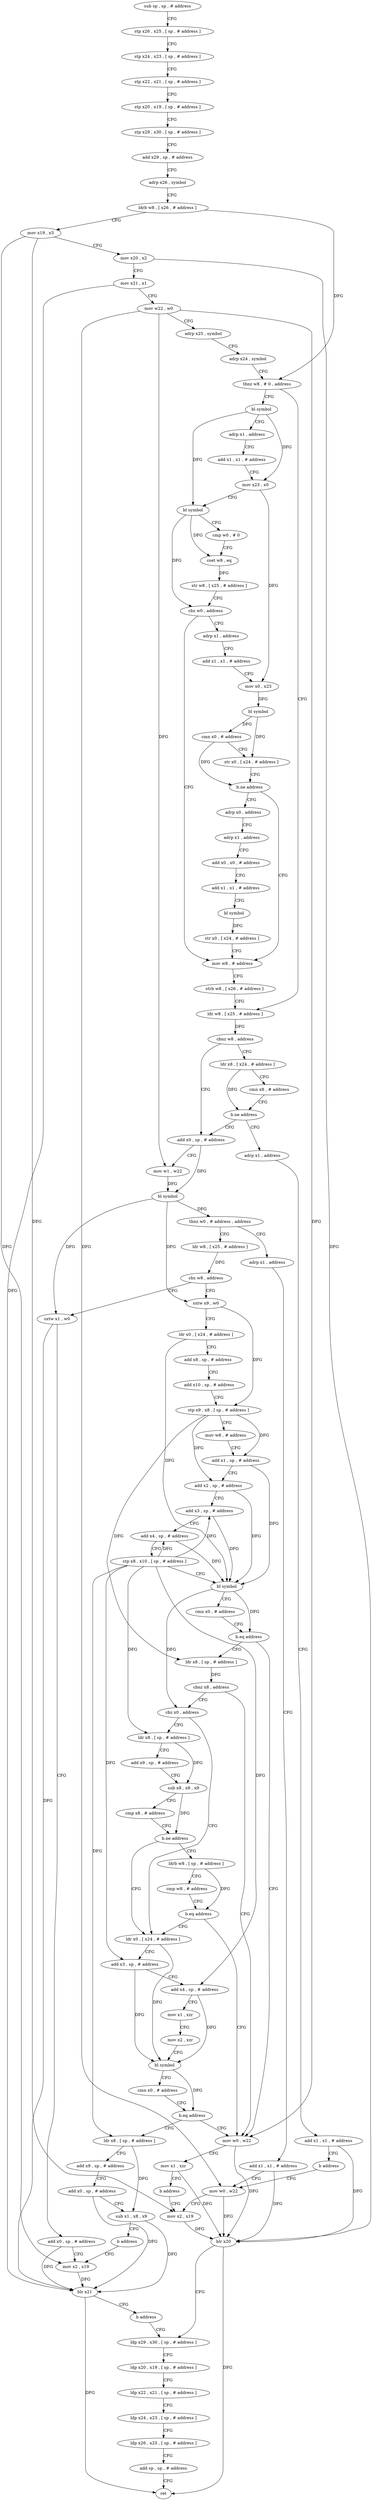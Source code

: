 digraph "func" {
"4211896" [label = "sub sp , sp , # address" ]
"4211900" [label = "stp x26 , x25 , [ sp , # address ]" ]
"4211904" [label = "stp x24 , x23 , [ sp , # address ]" ]
"4211908" [label = "stp x22 , x21 , [ sp , # address ]" ]
"4211912" [label = "stp x20 , x19 , [ sp , # address ]" ]
"4211916" [label = "stp x29 , x30 , [ sp , # address ]" ]
"4211920" [label = "add x29 , sp , # address" ]
"4211924" [label = "adrp x26 , symbol" ]
"4211928" [label = "ldrb w8 , [ x26 , # address ]" ]
"4211932" [label = "mov x19 , x3" ]
"4211936" [label = "mov x20 , x2" ]
"4211940" [label = "mov x21 , x1" ]
"4211944" [label = "mov w22 , w0" ]
"4211948" [label = "adrp x25 , symbol" ]
"4211952" [label = "adrp x24 , symbol" ]
"4211956" [label = "tbnz w8 , # 0 , address" ]
"4212056" [label = "ldr w8 , [ x25 , # address ]" ]
"4211960" [label = "bl symbol" ]
"4212060" [label = "cbnz w8 , address" ]
"4212088" [label = "add x0 , sp , # address" ]
"4212064" [label = "ldr x8 , [ x24 , # address ]" ]
"4211964" [label = "adrp x1 , address" ]
"4211968" [label = "add x1 , x1 , # address" ]
"4211972" [label = "mov x23 , x0" ]
"4211976" [label = "bl symbol" ]
"4211980" [label = "cmp w0 , # 0" ]
"4211984" [label = "cset w8 , eq" ]
"4211988" [label = "str w8 , [ x25 , # address ]" ]
"4211992" [label = "cbz w0 , address" ]
"4212048" [label = "mov w8 , # address" ]
"4211996" [label = "adrp x1 , address" ]
"4212092" [label = "mov w1 , w22" ]
"4212096" [label = "bl symbol" ]
"4212100" [label = "tbnz w0 , # address , address" ]
"4212132" [label = "adrp x1 , address" ]
"4212104" [label = "ldr w8 , [ x25 , # address ]" ]
"4212068" [label = "cmn x8 , # address" ]
"4212072" [label = "b.ne address" ]
"4212076" [label = "adrp x1 , address" ]
"4212052" [label = "strb w8 , [ x26 , # address ]" ]
"4212000" [label = "add x1 , x1 , # address" ]
"4212004" [label = "mov x0 , x23" ]
"4212008" [label = "bl symbol" ]
"4212012" [label = "cmn x0 , # address" ]
"4212016" [label = "str x0 , [ x24 , # address ]" ]
"4212020" [label = "b.ne address" ]
"4212024" [label = "adrp x0 , address" ]
"4212136" [label = "add x1 , x1 , # address" ]
"4212140" [label = "mov w0 , w22" ]
"4212108" [label = "cbz w8 , address" ]
"4212180" [label = "sxtw x9 , w0" ]
"4212112" [label = "sxtw x1 , w0" ]
"4212080" [label = "add x1 , x1 , # address" ]
"4212084" [label = "b address" ]
"4212028" [label = "adrp x1 , address" ]
"4212032" [label = "add x0 , x0 , # address" ]
"4212036" [label = "add x1 , x1 , # address" ]
"4212040" [label = "bl symbol" ]
"4212044" [label = "str x0 , [ x24 , # address ]" ]
"4212184" [label = "ldr x0 , [ x24 , # address ]" ]
"4212188" [label = "add x8 , sp , # address" ]
"4212192" [label = "add x10 , sp , # address" ]
"4212196" [label = "stp x9 , x8 , [ sp , # address ]" ]
"4212200" [label = "mov w8 , # address" ]
"4212204" [label = "add x1 , sp , # address" ]
"4212208" [label = "add x2 , sp , # address" ]
"4212212" [label = "add x3 , sp , # address" ]
"4212216" [label = "add x4 , sp , # address" ]
"4212220" [label = "stp x8 , x10 , [ sp , # address ]" ]
"4212224" [label = "bl symbol" ]
"4212228" [label = "cmn x0 , # address" ]
"4212232" [label = "b.eq address" ]
"4212332" [label = "mov w0 , w22" ]
"4212236" [label = "ldr x8 , [ sp , # address ]" ]
"4212116" [label = "add x0 , sp , # address" ]
"4212120" [label = "mov x2 , x19" ]
"4212144" [label = "mov x2 , x19" ]
"4212336" [label = "mov x1 , xzr" ]
"4212340" [label = "b address" ]
"4212240" [label = "cbnz x8 , address" ]
"4212244" [label = "cbz x0 , address" ]
"4212152" [label = "ldp x29 , x30 , [ sp , # address ]" ]
"4212156" [label = "ldp x20 , x19 , [ sp , # address ]" ]
"4212160" [label = "ldp x22 , x21 , [ sp , # address ]" ]
"4212164" [label = "ldp x24 , x23 , [ sp , # address ]" ]
"4212168" [label = "ldp x26 , x25 , [ sp , # address ]" ]
"4212172" [label = "add sp , sp , # address" ]
"4212176" [label = "ret" ]
"4212148" [label = "blr x20" ]
"4212280" [label = "ldr x0 , [ x24 , # address ]" ]
"4212248" [label = "ldr x8 , [ sp , # address ]" ]
"4212284" [label = "add x3 , sp , # address" ]
"4212288" [label = "add x4 , sp , # address" ]
"4212292" [label = "mov x1 , xzr" ]
"4212296" [label = "mov x2 , xzr" ]
"4212300" [label = "bl symbol" ]
"4212304" [label = "cmn x0 , # address" ]
"4212308" [label = "b.eq address" ]
"4212312" [label = "ldr x8 , [ sp , # address ]" ]
"4212252" [label = "add x9 , sp , # address" ]
"4212256" [label = "sub x8 , x8 , x9" ]
"4212260" [label = "cmp x8 , # address" ]
"4212264" [label = "b.ne address" ]
"4212268" [label = "ldrb w8 , [ sp , # address ]" ]
"4212316" [label = "add x9 , sp , # address" ]
"4212320" [label = "add x0 , sp , # address" ]
"4212324" [label = "sub x1 , x8 , x9" ]
"4212328" [label = "b address" ]
"4212272" [label = "cmp w8 , # address" ]
"4212276" [label = "b.eq address" ]
"4212124" [label = "blr x21" ]
"4212128" [label = "b address" ]
"4211896" -> "4211900" [ label = "CFG" ]
"4211900" -> "4211904" [ label = "CFG" ]
"4211904" -> "4211908" [ label = "CFG" ]
"4211908" -> "4211912" [ label = "CFG" ]
"4211912" -> "4211916" [ label = "CFG" ]
"4211916" -> "4211920" [ label = "CFG" ]
"4211920" -> "4211924" [ label = "CFG" ]
"4211924" -> "4211928" [ label = "CFG" ]
"4211928" -> "4211932" [ label = "CFG" ]
"4211928" -> "4211956" [ label = "DFG" ]
"4211932" -> "4211936" [ label = "CFG" ]
"4211932" -> "4212144" [ label = "DFG" ]
"4211932" -> "4212120" [ label = "DFG" ]
"4211936" -> "4211940" [ label = "CFG" ]
"4211936" -> "4212148" [ label = "DFG" ]
"4211940" -> "4211944" [ label = "CFG" ]
"4211940" -> "4212124" [ label = "DFG" ]
"4211944" -> "4211948" [ label = "CFG" ]
"4211944" -> "4212092" [ label = "DFG" ]
"4211944" -> "4212140" [ label = "DFG" ]
"4211944" -> "4212332" [ label = "DFG" ]
"4211948" -> "4211952" [ label = "CFG" ]
"4211952" -> "4211956" [ label = "CFG" ]
"4211956" -> "4212056" [ label = "CFG" ]
"4211956" -> "4211960" [ label = "CFG" ]
"4212056" -> "4212060" [ label = "DFG" ]
"4211960" -> "4211964" [ label = "CFG" ]
"4211960" -> "4211972" [ label = "DFG" ]
"4211960" -> "4211976" [ label = "DFG" ]
"4212060" -> "4212088" [ label = "CFG" ]
"4212060" -> "4212064" [ label = "CFG" ]
"4212088" -> "4212092" [ label = "CFG" ]
"4212088" -> "4212096" [ label = "DFG" ]
"4212064" -> "4212068" [ label = "CFG" ]
"4212064" -> "4212072" [ label = "DFG" ]
"4211964" -> "4211968" [ label = "CFG" ]
"4211968" -> "4211972" [ label = "CFG" ]
"4211972" -> "4211976" [ label = "CFG" ]
"4211972" -> "4212004" [ label = "DFG" ]
"4211976" -> "4211980" [ label = "CFG" ]
"4211976" -> "4211984" [ label = "DFG" ]
"4211976" -> "4211992" [ label = "DFG" ]
"4211980" -> "4211984" [ label = "CFG" ]
"4211984" -> "4211988" [ label = "DFG" ]
"4211988" -> "4211992" [ label = "CFG" ]
"4211992" -> "4212048" [ label = "CFG" ]
"4211992" -> "4211996" [ label = "CFG" ]
"4212048" -> "4212052" [ label = "CFG" ]
"4211996" -> "4212000" [ label = "CFG" ]
"4212092" -> "4212096" [ label = "DFG" ]
"4212096" -> "4212100" [ label = "DFG" ]
"4212096" -> "4212180" [ label = "DFG" ]
"4212096" -> "4212112" [ label = "DFG" ]
"4212100" -> "4212132" [ label = "CFG" ]
"4212100" -> "4212104" [ label = "CFG" ]
"4212132" -> "4212136" [ label = "CFG" ]
"4212104" -> "4212108" [ label = "DFG" ]
"4212068" -> "4212072" [ label = "CFG" ]
"4212072" -> "4212088" [ label = "CFG" ]
"4212072" -> "4212076" [ label = "CFG" ]
"4212076" -> "4212080" [ label = "CFG" ]
"4212052" -> "4212056" [ label = "CFG" ]
"4212000" -> "4212004" [ label = "CFG" ]
"4212004" -> "4212008" [ label = "DFG" ]
"4212008" -> "4212012" [ label = "DFG" ]
"4212008" -> "4212016" [ label = "DFG" ]
"4212012" -> "4212016" [ label = "CFG" ]
"4212012" -> "4212020" [ label = "DFG" ]
"4212016" -> "4212020" [ label = "CFG" ]
"4212020" -> "4212048" [ label = "CFG" ]
"4212020" -> "4212024" [ label = "CFG" ]
"4212024" -> "4212028" [ label = "CFG" ]
"4212136" -> "4212140" [ label = "CFG" ]
"4212136" -> "4212148" [ label = "DFG" ]
"4212140" -> "4212144" [ label = "CFG" ]
"4212140" -> "4212148" [ label = "DFG" ]
"4212108" -> "4212180" [ label = "CFG" ]
"4212108" -> "4212112" [ label = "CFG" ]
"4212180" -> "4212184" [ label = "CFG" ]
"4212180" -> "4212196" [ label = "DFG" ]
"4212112" -> "4212116" [ label = "CFG" ]
"4212112" -> "4212124" [ label = "DFG" ]
"4212080" -> "4212084" [ label = "CFG" ]
"4212080" -> "4212148" [ label = "DFG" ]
"4212084" -> "4212140" [ label = "CFG" ]
"4212028" -> "4212032" [ label = "CFG" ]
"4212032" -> "4212036" [ label = "CFG" ]
"4212036" -> "4212040" [ label = "CFG" ]
"4212040" -> "4212044" [ label = "DFG" ]
"4212044" -> "4212048" [ label = "CFG" ]
"4212184" -> "4212188" [ label = "CFG" ]
"4212184" -> "4212224" [ label = "DFG" ]
"4212188" -> "4212192" [ label = "CFG" ]
"4212192" -> "4212196" [ label = "CFG" ]
"4212196" -> "4212200" [ label = "CFG" ]
"4212196" -> "4212236" [ label = "DFG" ]
"4212196" -> "4212204" [ label = "DFG" ]
"4212196" -> "4212208" [ label = "DFG" ]
"4212200" -> "4212204" [ label = "CFG" ]
"4212204" -> "4212208" [ label = "CFG" ]
"4212204" -> "4212224" [ label = "DFG" ]
"4212208" -> "4212212" [ label = "CFG" ]
"4212208" -> "4212224" [ label = "DFG" ]
"4212212" -> "4212216" [ label = "CFG" ]
"4212212" -> "4212224" [ label = "DFG" ]
"4212216" -> "4212220" [ label = "CFG" ]
"4212216" -> "4212224" [ label = "DFG" ]
"4212220" -> "4212224" [ label = "CFG" ]
"4212220" -> "4212212" [ label = "DFG" ]
"4212220" -> "4212216" [ label = "DFG" ]
"4212220" -> "4212248" [ label = "DFG" ]
"4212220" -> "4212312" [ label = "DFG" ]
"4212220" -> "4212284" [ label = "DFG" ]
"4212220" -> "4212288" [ label = "DFG" ]
"4212224" -> "4212228" [ label = "CFG" ]
"4212224" -> "4212232" [ label = "DFG" ]
"4212224" -> "4212244" [ label = "DFG" ]
"4212228" -> "4212232" [ label = "CFG" ]
"4212232" -> "4212332" [ label = "CFG" ]
"4212232" -> "4212236" [ label = "CFG" ]
"4212332" -> "4212336" [ label = "CFG" ]
"4212332" -> "4212148" [ label = "DFG" ]
"4212236" -> "4212240" [ label = "DFG" ]
"4212116" -> "4212120" [ label = "CFG" ]
"4212116" -> "4212124" [ label = "DFG" ]
"4212120" -> "4212124" [ label = "DFG" ]
"4212144" -> "4212148" [ label = "DFG" ]
"4212336" -> "4212340" [ label = "CFG" ]
"4212336" -> "4212148" [ label = "DFG" ]
"4212340" -> "4212144" [ label = "CFG" ]
"4212240" -> "4212332" [ label = "CFG" ]
"4212240" -> "4212244" [ label = "CFG" ]
"4212244" -> "4212280" [ label = "CFG" ]
"4212244" -> "4212248" [ label = "CFG" ]
"4212152" -> "4212156" [ label = "CFG" ]
"4212156" -> "4212160" [ label = "CFG" ]
"4212160" -> "4212164" [ label = "CFG" ]
"4212164" -> "4212168" [ label = "CFG" ]
"4212168" -> "4212172" [ label = "CFG" ]
"4212172" -> "4212176" [ label = "CFG" ]
"4212148" -> "4212152" [ label = "CFG" ]
"4212148" -> "4212176" [ label = "DFG" ]
"4212280" -> "4212284" [ label = "CFG" ]
"4212280" -> "4212300" [ label = "DFG" ]
"4212248" -> "4212252" [ label = "CFG" ]
"4212248" -> "4212256" [ label = "DFG" ]
"4212284" -> "4212288" [ label = "CFG" ]
"4212284" -> "4212300" [ label = "DFG" ]
"4212288" -> "4212292" [ label = "CFG" ]
"4212288" -> "4212300" [ label = "DFG" ]
"4212292" -> "4212296" [ label = "CFG" ]
"4212296" -> "4212300" [ label = "CFG" ]
"4212300" -> "4212304" [ label = "CFG" ]
"4212300" -> "4212308" [ label = "DFG" ]
"4212304" -> "4212308" [ label = "CFG" ]
"4212308" -> "4212332" [ label = "CFG" ]
"4212308" -> "4212312" [ label = "CFG" ]
"4212312" -> "4212316" [ label = "CFG" ]
"4212312" -> "4212324" [ label = "DFG" ]
"4212252" -> "4212256" [ label = "CFG" ]
"4212256" -> "4212260" [ label = "CFG" ]
"4212256" -> "4212264" [ label = "DFG" ]
"4212260" -> "4212264" [ label = "CFG" ]
"4212264" -> "4212280" [ label = "CFG" ]
"4212264" -> "4212268" [ label = "CFG" ]
"4212268" -> "4212272" [ label = "CFG" ]
"4212268" -> "4212276" [ label = "DFG" ]
"4212316" -> "4212320" [ label = "CFG" ]
"4212320" -> "4212324" [ label = "CFG" ]
"4212320" -> "4212124" [ label = "DFG" ]
"4212324" -> "4212328" [ label = "CFG" ]
"4212324" -> "4212124" [ label = "DFG" ]
"4212328" -> "4212120" [ label = "CFG" ]
"4212272" -> "4212276" [ label = "CFG" ]
"4212276" -> "4212332" [ label = "CFG" ]
"4212276" -> "4212280" [ label = "CFG" ]
"4212124" -> "4212128" [ label = "CFG" ]
"4212124" -> "4212176" [ label = "DFG" ]
"4212128" -> "4212152" [ label = "CFG" ]
}
